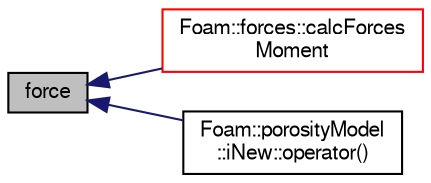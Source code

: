digraph "force"
{
  bgcolor="transparent";
  edge [fontname="FreeSans",fontsize="10",labelfontname="FreeSans",labelfontsize="10"];
  node [fontname="FreeSans",fontsize="10",shape=record];
  rankdir="LR";
  Node709 [label="force",height=0.2,width=0.4,color="black", fillcolor="grey75", style="filled", fontcolor="black"];
  Node709 -> Node710 [dir="back",color="midnightblue",fontsize="10",style="solid",fontname="FreeSans"];
  Node710 [label="Foam::forces::calcForces\lMoment",height=0.2,width=0.4,color="red",URL="$a28830.html#a71e93fd80e1ccacbf30c602b4ea11abc",tooltip="Calculate the forces and moments. "];
  Node709 -> Node716 [dir="back",color="midnightblue",fontsize="10",style="solid",fontname="FreeSans"];
  Node716 [label="Foam::porosityModel\l::iNew::operator()",height=0.2,width=0.4,color="black",URL="$a21922.html#aad80947cf7029ef329606d2b1ebe3939"];
}
